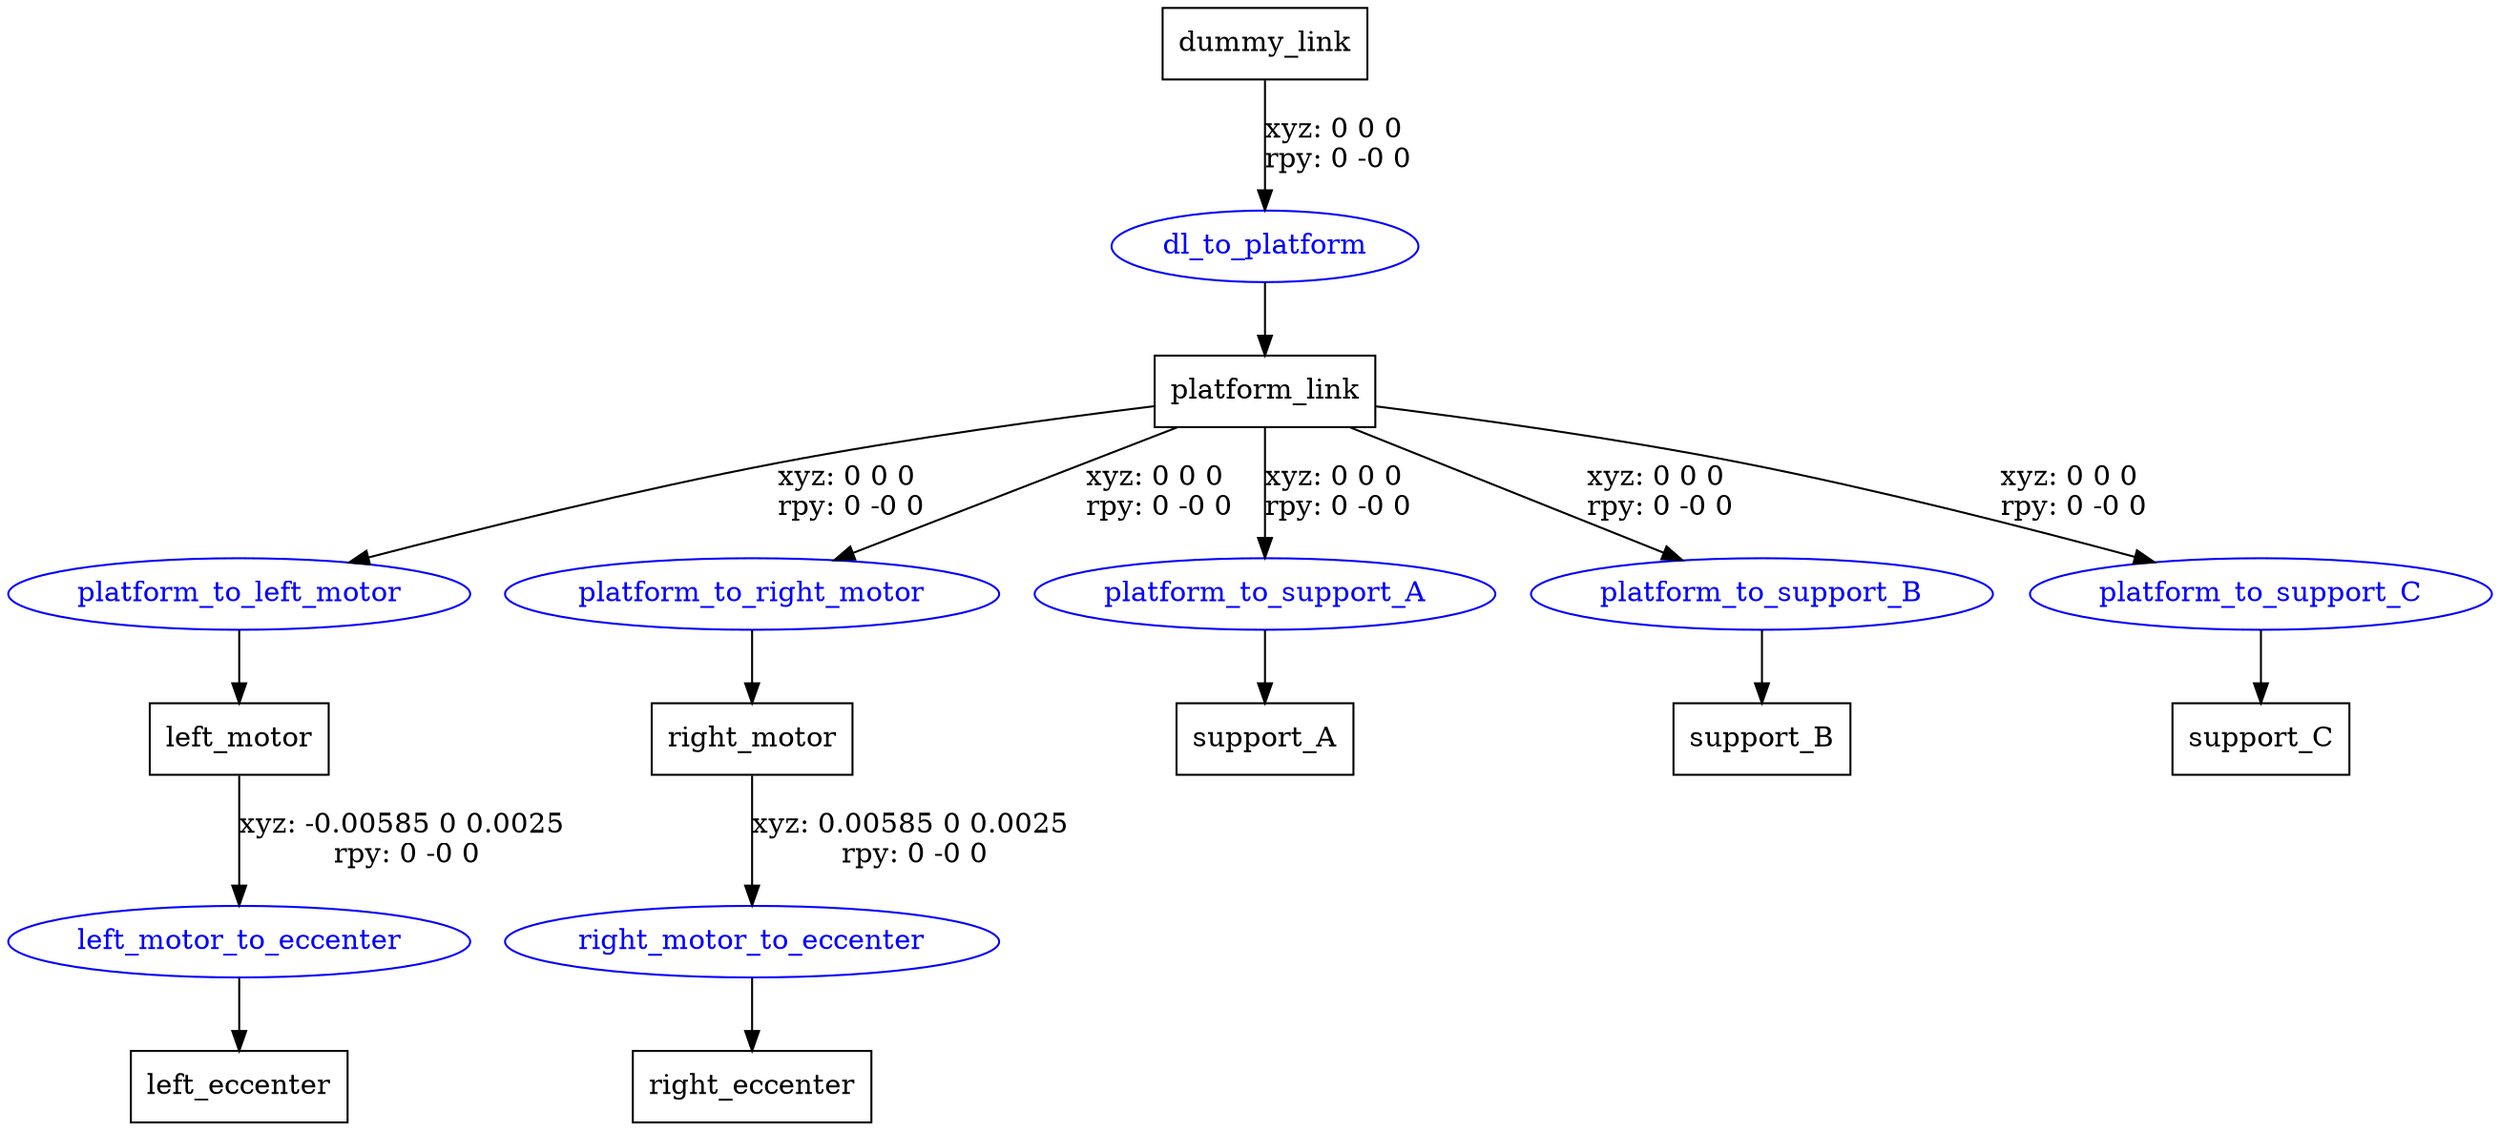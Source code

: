 digraph G {
node [shape=box];
"dummy_link" [label="dummy_link"];
"platform_link" [label="platform_link"];
"left_motor" [label="left_motor"];
"left_eccenter" [label="left_eccenter"];
"right_motor" [label="right_motor"];
"right_eccenter" [label="right_eccenter"];
"support_A" [label="support_A"];
"support_B" [label="support_B"];
"support_C" [label="support_C"];
node [shape=ellipse, color=blue, fontcolor=blue];
"dummy_link" -> "dl_to_platform" [label="xyz: 0 0 0 \nrpy: 0 -0 0"]
"dl_to_platform" -> "platform_link"
"platform_link" -> "platform_to_left_motor" [label="xyz: 0 0 0 \nrpy: 0 -0 0"]
"platform_to_left_motor" -> "left_motor"
"left_motor" -> "left_motor_to_eccenter" [label="xyz: -0.00585 0 0.0025 \nrpy: 0 -0 0"]
"left_motor_to_eccenter" -> "left_eccenter"
"platform_link" -> "platform_to_right_motor" [label="xyz: 0 0 0 \nrpy: 0 -0 0"]
"platform_to_right_motor" -> "right_motor"
"right_motor" -> "right_motor_to_eccenter" [label="xyz: 0.00585 0 0.0025 \nrpy: 0 -0 0"]
"right_motor_to_eccenter" -> "right_eccenter"
"platform_link" -> "platform_to_support_A" [label="xyz: 0 0 0 \nrpy: 0 -0 0"]
"platform_to_support_A" -> "support_A"
"platform_link" -> "platform_to_support_B" [label="xyz: 0 0 0 \nrpy: 0 -0 0"]
"platform_to_support_B" -> "support_B"
"platform_link" -> "platform_to_support_C" [label="xyz: 0 0 0 \nrpy: 0 -0 0"]
"platform_to_support_C" -> "support_C"
}
